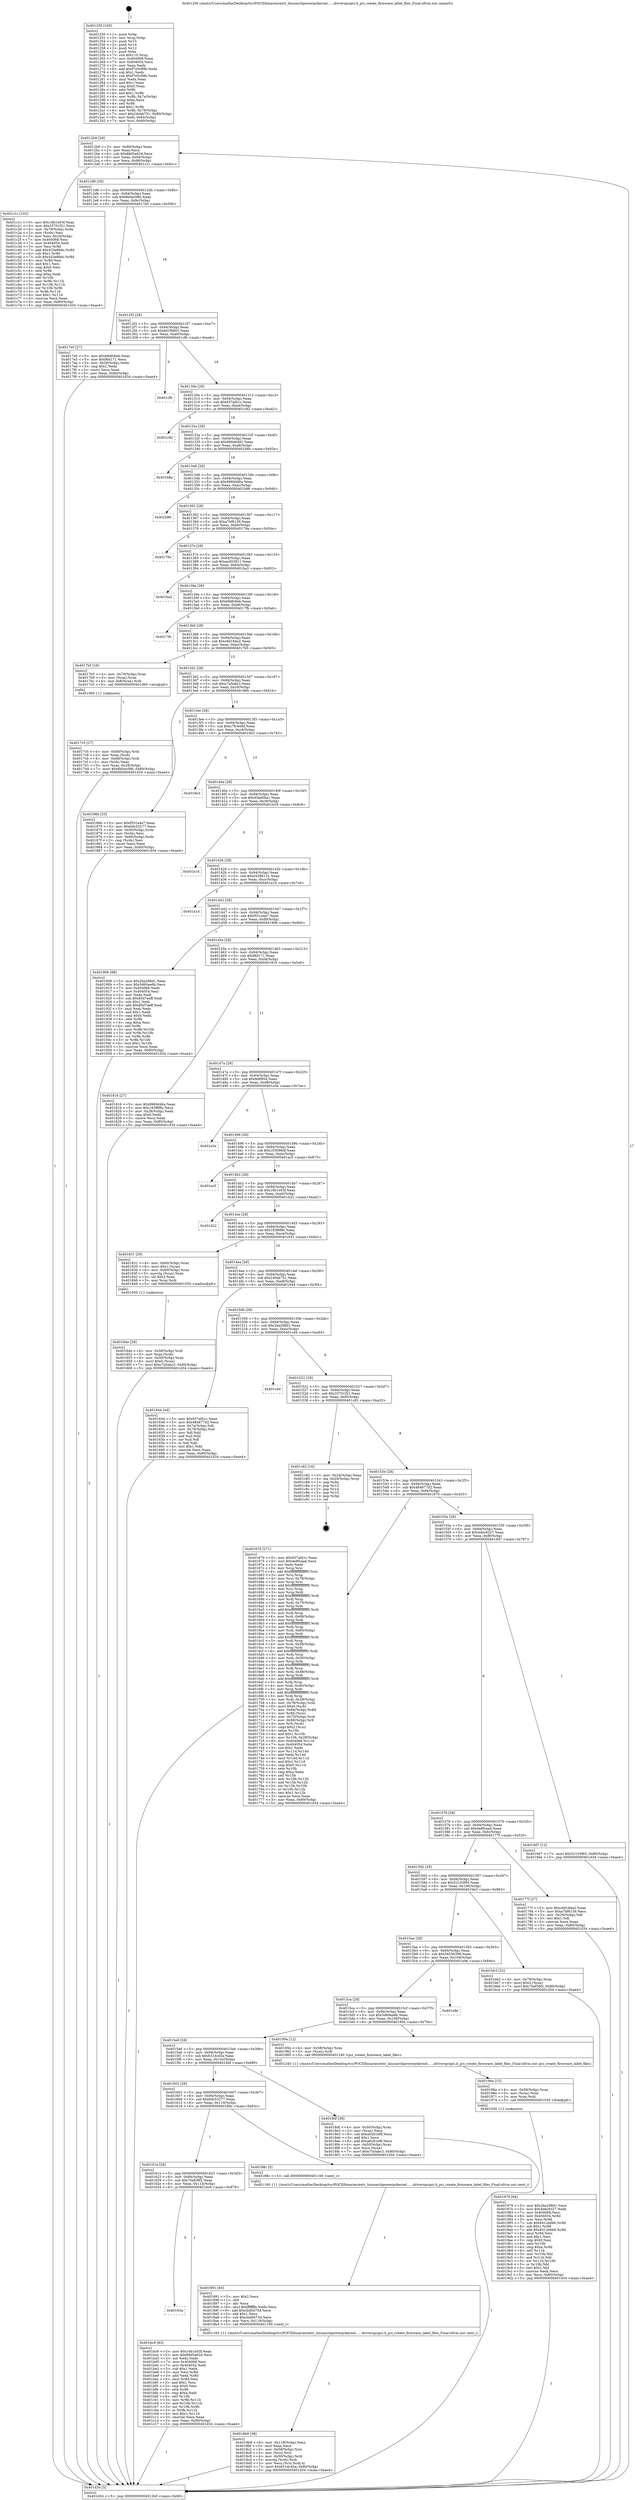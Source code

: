 digraph "0x401250" {
  label = "0x401250 (/mnt/c/Users/mathe/Desktop/tcc/POCII/binaries/extr_linuxarchpowerpckernel......driverspcipci.h_pci_create_firmware_label_files_Final-ollvm.out::main(0))"
  labelloc = "t"
  node[shape=record]

  Entry [label="",width=0.3,height=0.3,shape=circle,fillcolor=black,style=filled]
  "0x4012b9" [label="{
     0x4012b9 [29]\l
     | [instrs]\l
     &nbsp;&nbsp;0x4012b9 \<+3\>: mov -0x80(%rbp),%eax\l
     &nbsp;&nbsp;0x4012bc \<+2\>: mov %eax,%ecx\l
     &nbsp;&nbsp;0x4012be \<+6\>: sub $0x88d5a62d,%ecx\l
     &nbsp;&nbsp;0x4012c4 \<+6\>: mov %eax,-0x94(%rbp)\l
     &nbsp;&nbsp;0x4012ca \<+6\>: mov %ecx,-0x98(%rbp)\l
     &nbsp;&nbsp;0x4012d0 \<+6\>: je 0000000000401c1c \<main+0x9cc\>\l
  }"]
  "0x401c1c" [label="{
     0x401c1c [102]\l
     | [instrs]\l
     &nbsp;&nbsp;0x401c1c \<+5\>: mov $0x16b1e03f,%eax\l
     &nbsp;&nbsp;0x401c21 \<+5\>: mov $0x33701f21,%ecx\l
     &nbsp;&nbsp;0x401c26 \<+4\>: mov -0x78(%rbp),%rdx\l
     &nbsp;&nbsp;0x401c2a \<+2\>: mov (%rdx),%esi\l
     &nbsp;&nbsp;0x401c2c \<+3\>: mov %esi,-0x24(%rbp)\l
     &nbsp;&nbsp;0x401c2f \<+7\>: mov 0x404068,%esi\l
     &nbsp;&nbsp;0x401c36 \<+7\>: mov 0x404054,%edi\l
     &nbsp;&nbsp;0x401c3d \<+3\>: mov %esi,%r8d\l
     &nbsp;&nbsp;0x401c40 \<+7\>: add $0x433e89dc,%r8d\l
     &nbsp;&nbsp;0x401c47 \<+4\>: sub $0x1,%r8d\l
     &nbsp;&nbsp;0x401c4b \<+7\>: sub $0x433e89dc,%r8d\l
     &nbsp;&nbsp;0x401c52 \<+4\>: imul %r8d,%esi\l
     &nbsp;&nbsp;0x401c56 \<+3\>: and $0x1,%esi\l
     &nbsp;&nbsp;0x401c59 \<+3\>: cmp $0x0,%esi\l
     &nbsp;&nbsp;0x401c5c \<+4\>: sete %r9b\l
     &nbsp;&nbsp;0x401c60 \<+3\>: cmp $0xa,%edi\l
     &nbsp;&nbsp;0x401c63 \<+4\>: setl %r10b\l
     &nbsp;&nbsp;0x401c67 \<+3\>: mov %r9b,%r11b\l
     &nbsp;&nbsp;0x401c6a \<+3\>: and %r10b,%r11b\l
     &nbsp;&nbsp;0x401c6d \<+3\>: xor %r10b,%r9b\l
     &nbsp;&nbsp;0x401c70 \<+3\>: or %r9b,%r11b\l
     &nbsp;&nbsp;0x401c73 \<+4\>: test $0x1,%r11b\l
     &nbsp;&nbsp;0x401c77 \<+3\>: cmovne %ecx,%eax\l
     &nbsp;&nbsp;0x401c7a \<+3\>: mov %eax,-0x80(%rbp)\l
     &nbsp;&nbsp;0x401c7d \<+5\>: jmp 0000000000401d34 \<main+0xae4\>\l
  }"]
  "0x4012d6" [label="{
     0x4012d6 [28]\l
     | [instrs]\l
     &nbsp;&nbsp;0x4012d6 \<+5\>: jmp 00000000004012db \<main+0x8b\>\l
     &nbsp;&nbsp;0x4012db \<+6\>: mov -0x94(%rbp),%eax\l
     &nbsp;&nbsp;0x4012e1 \<+5\>: sub $0x8b0ac086,%eax\l
     &nbsp;&nbsp;0x4012e6 \<+6\>: mov %eax,-0x9c(%rbp)\l
     &nbsp;&nbsp;0x4012ec \<+6\>: je 00000000004017e0 \<main+0x590\>\l
  }"]
  Exit [label="",width=0.3,height=0.3,shape=circle,fillcolor=black,style=filled,peripheries=2]
  "0x4017e0" [label="{
     0x4017e0 [27]\l
     | [instrs]\l
     &nbsp;&nbsp;0x4017e0 \<+5\>: mov $0xb9dfc6eb,%eax\l
     &nbsp;&nbsp;0x4017e5 \<+5\>: mov $0xf6d171,%ecx\l
     &nbsp;&nbsp;0x4017ea \<+3\>: mov -0x28(%rbp),%edx\l
     &nbsp;&nbsp;0x4017ed \<+3\>: cmp $0x1,%edx\l
     &nbsp;&nbsp;0x4017f0 \<+3\>: cmovl %ecx,%eax\l
     &nbsp;&nbsp;0x4017f3 \<+3\>: mov %eax,-0x80(%rbp)\l
     &nbsp;&nbsp;0x4017f6 \<+5\>: jmp 0000000000401d34 \<main+0xae4\>\l
  }"]
  "0x4012f2" [label="{
     0x4012f2 [28]\l
     | [instrs]\l
     &nbsp;&nbsp;0x4012f2 \<+5\>: jmp 00000000004012f7 \<main+0xa7\>\l
     &nbsp;&nbsp;0x4012f7 \<+6\>: mov -0x94(%rbp),%eax\l
     &nbsp;&nbsp;0x4012fd \<+5\>: sub $0x8d1fb801,%eax\l
     &nbsp;&nbsp;0x401302 \<+6\>: mov %eax,-0xa0(%rbp)\l
     &nbsp;&nbsp;0x401308 \<+6\>: je 0000000000401cfb \<main+0xaab\>\l
  }"]
  "0x40163a" [label="{
     0x40163a\l
  }", style=dashed]
  "0x401cfb" [label="{
     0x401cfb\l
  }", style=dashed]
  "0x40130e" [label="{
     0x40130e [28]\l
     | [instrs]\l
     &nbsp;&nbsp;0x40130e \<+5\>: jmp 0000000000401313 \<main+0xc3\>\l
     &nbsp;&nbsp;0x401313 \<+6\>: mov -0x94(%rbp),%eax\l
     &nbsp;&nbsp;0x401319 \<+5\>: sub $0x937af41c,%eax\l
     &nbsp;&nbsp;0x40131e \<+6\>: mov %eax,-0xa4(%rbp)\l
     &nbsp;&nbsp;0x401324 \<+6\>: je 0000000000401c92 \<main+0xa42\>\l
  }"]
  "0x401bc9" [label="{
     0x401bc9 [83]\l
     | [instrs]\l
     &nbsp;&nbsp;0x401bc9 \<+5\>: mov $0x16b1e03f,%eax\l
     &nbsp;&nbsp;0x401bce \<+5\>: mov $0x88d5a62d,%ecx\l
     &nbsp;&nbsp;0x401bd3 \<+2\>: xor %edx,%edx\l
     &nbsp;&nbsp;0x401bd5 \<+7\>: mov 0x404068,%esi\l
     &nbsp;&nbsp;0x401bdc \<+7\>: mov 0x404054,%edi\l
     &nbsp;&nbsp;0x401be3 \<+3\>: sub $0x1,%edx\l
     &nbsp;&nbsp;0x401be6 \<+3\>: mov %esi,%r8d\l
     &nbsp;&nbsp;0x401be9 \<+3\>: add %edx,%r8d\l
     &nbsp;&nbsp;0x401bec \<+4\>: imul %r8d,%esi\l
     &nbsp;&nbsp;0x401bf0 \<+3\>: and $0x1,%esi\l
     &nbsp;&nbsp;0x401bf3 \<+3\>: cmp $0x0,%esi\l
     &nbsp;&nbsp;0x401bf6 \<+4\>: sete %r9b\l
     &nbsp;&nbsp;0x401bfa \<+3\>: cmp $0xa,%edi\l
     &nbsp;&nbsp;0x401bfd \<+4\>: setl %r10b\l
     &nbsp;&nbsp;0x401c01 \<+3\>: mov %r9b,%r11b\l
     &nbsp;&nbsp;0x401c04 \<+3\>: and %r10b,%r11b\l
     &nbsp;&nbsp;0x401c07 \<+3\>: xor %r10b,%r9b\l
     &nbsp;&nbsp;0x401c0a \<+3\>: or %r9b,%r11b\l
     &nbsp;&nbsp;0x401c0d \<+4\>: test $0x1,%r11b\l
     &nbsp;&nbsp;0x401c11 \<+3\>: cmovne %ecx,%eax\l
     &nbsp;&nbsp;0x401c14 \<+3\>: mov %eax,-0x80(%rbp)\l
     &nbsp;&nbsp;0x401c17 \<+5\>: jmp 0000000000401d34 \<main+0xae4\>\l
  }"]
  "0x401c92" [label="{
     0x401c92\l
  }", style=dashed]
  "0x40132a" [label="{
     0x40132a [28]\l
     | [instrs]\l
     &nbsp;&nbsp;0x40132a \<+5\>: jmp 000000000040132f \<main+0xdf\>\l
     &nbsp;&nbsp;0x40132f \<+6\>: mov -0x94(%rbp),%eax\l
     &nbsp;&nbsp;0x401335 \<+5\>: sub $0x966e6491,%eax\l
     &nbsp;&nbsp;0x40133a \<+6\>: mov %eax,-0xa8(%rbp)\l
     &nbsp;&nbsp;0x401340 \<+6\>: je 0000000000401b8a \<main+0x93a\>\l
  }"]
  "0x401979" [label="{
     0x401979 [94]\l
     | [instrs]\l
     &nbsp;&nbsp;0x401979 \<+5\>: mov $0x2ba288d1,%ecx\l
     &nbsp;&nbsp;0x40197e \<+5\>: mov $0x4dec9327,%edx\l
     &nbsp;&nbsp;0x401983 \<+7\>: mov 0x404068,%esi\l
     &nbsp;&nbsp;0x40198a \<+8\>: mov 0x404054,%r8d\l
     &nbsp;&nbsp;0x401992 \<+3\>: mov %esi,%r9d\l
     &nbsp;&nbsp;0x401995 \<+7\>: sub $0x8412e6b6,%r9d\l
     &nbsp;&nbsp;0x40199c \<+4\>: sub $0x1,%r9d\l
     &nbsp;&nbsp;0x4019a0 \<+7\>: add $0x8412e6b6,%r9d\l
     &nbsp;&nbsp;0x4019a7 \<+4\>: imul %r9d,%esi\l
     &nbsp;&nbsp;0x4019ab \<+3\>: and $0x1,%esi\l
     &nbsp;&nbsp;0x4019ae \<+3\>: cmp $0x0,%esi\l
     &nbsp;&nbsp;0x4019b1 \<+4\>: sete %r10b\l
     &nbsp;&nbsp;0x4019b5 \<+4\>: cmp $0xa,%r8d\l
     &nbsp;&nbsp;0x4019b9 \<+4\>: setl %r11b\l
     &nbsp;&nbsp;0x4019bd \<+3\>: mov %r10b,%bl\l
     &nbsp;&nbsp;0x4019c0 \<+3\>: and %r11b,%bl\l
     &nbsp;&nbsp;0x4019c3 \<+3\>: xor %r11b,%r10b\l
     &nbsp;&nbsp;0x4019c6 \<+3\>: or %r10b,%bl\l
     &nbsp;&nbsp;0x4019c9 \<+3\>: test $0x1,%bl\l
     &nbsp;&nbsp;0x4019cc \<+3\>: cmovne %edx,%ecx\l
     &nbsp;&nbsp;0x4019cf \<+3\>: mov %ecx,-0x80(%rbp)\l
     &nbsp;&nbsp;0x4019d2 \<+5\>: jmp 0000000000401d34 \<main+0xae4\>\l
  }"]
  "0x401b8a" [label="{
     0x401b8a\l
  }", style=dashed]
  "0x401346" [label="{
     0x401346 [28]\l
     | [instrs]\l
     &nbsp;&nbsp;0x401346 \<+5\>: jmp 000000000040134b \<main+0xfb\>\l
     &nbsp;&nbsp;0x40134b \<+6\>: mov -0x94(%rbp),%eax\l
     &nbsp;&nbsp;0x401351 \<+5\>: sub $0x9960d46a,%eax\l
     &nbsp;&nbsp;0x401356 \<+6\>: mov %eax,-0xac(%rbp)\l
     &nbsp;&nbsp;0x40135c \<+6\>: je 0000000000401b96 \<main+0x946\>\l
  }"]
  "0x40196a" [label="{
     0x40196a [15]\l
     | [instrs]\l
     &nbsp;&nbsp;0x40196a \<+4\>: mov -0x58(%rbp),%rax\l
     &nbsp;&nbsp;0x40196e \<+3\>: mov (%rax),%rax\l
     &nbsp;&nbsp;0x401971 \<+3\>: mov %rax,%rdi\l
     &nbsp;&nbsp;0x401974 \<+5\>: call 0000000000401030 \<free@plt\>\l
     | [calls]\l
     &nbsp;&nbsp;0x401030 \{1\} (unknown)\l
  }"]
  "0x401b96" [label="{
     0x401b96\l
  }", style=dashed]
  "0x401362" [label="{
     0x401362 [28]\l
     | [instrs]\l
     &nbsp;&nbsp;0x401362 \<+5\>: jmp 0000000000401367 \<main+0x117\>\l
     &nbsp;&nbsp;0x401367 \<+6\>: mov -0x94(%rbp),%eax\l
     &nbsp;&nbsp;0x40136d \<+5\>: sub $0xa7bf6139,%eax\l
     &nbsp;&nbsp;0x401372 \<+6\>: mov %eax,-0xb0(%rbp)\l
     &nbsp;&nbsp;0x401378 \<+6\>: je 000000000040179a \<main+0x54a\>\l
  }"]
  "0x4018b9" [label="{
     0x4018b9 [38]\l
     | [instrs]\l
     &nbsp;&nbsp;0x4018b9 \<+6\>: mov -0x118(%rbp),%ecx\l
     &nbsp;&nbsp;0x4018bf \<+3\>: imul %eax,%ecx\l
     &nbsp;&nbsp;0x4018c2 \<+4\>: mov -0x58(%rbp),%rsi\l
     &nbsp;&nbsp;0x4018c6 \<+3\>: mov (%rsi),%rsi\l
     &nbsp;&nbsp;0x4018c9 \<+4\>: mov -0x50(%rbp),%rdi\l
     &nbsp;&nbsp;0x4018cd \<+3\>: movslq (%rdi),%rdi\l
     &nbsp;&nbsp;0x4018d0 \<+3\>: mov %ecx,(%rsi,%rdi,4)\l
     &nbsp;&nbsp;0x4018d3 \<+7\>: movl $0x631dc45a,-0x80(%rbp)\l
     &nbsp;&nbsp;0x4018da \<+5\>: jmp 0000000000401d34 \<main+0xae4\>\l
  }"]
  "0x40179a" [label="{
     0x40179a\l
  }", style=dashed]
  "0x40137e" [label="{
     0x40137e [28]\l
     | [instrs]\l
     &nbsp;&nbsp;0x40137e \<+5\>: jmp 0000000000401383 \<main+0x133\>\l
     &nbsp;&nbsp;0x401383 \<+6\>: mov -0x94(%rbp),%eax\l
     &nbsp;&nbsp;0x401389 \<+5\>: sub $0xae453811,%eax\l
     &nbsp;&nbsp;0x40138e \<+6\>: mov %eax,-0xb4(%rbp)\l
     &nbsp;&nbsp;0x401394 \<+6\>: je 0000000000401ba2 \<main+0x952\>\l
  }"]
  "0x401891" [label="{
     0x401891 [40]\l
     | [instrs]\l
     &nbsp;&nbsp;0x401891 \<+5\>: mov $0x2,%ecx\l
     &nbsp;&nbsp;0x401896 \<+1\>: cltd\l
     &nbsp;&nbsp;0x401897 \<+2\>: idiv %ecx\l
     &nbsp;&nbsp;0x401899 \<+6\>: imul $0xfffffffe,%edx,%ecx\l
     &nbsp;&nbsp;0x40189f \<+6\>: add $0xcbd0475d,%ecx\l
     &nbsp;&nbsp;0x4018a5 \<+3\>: add $0x1,%ecx\l
     &nbsp;&nbsp;0x4018a8 \<+6\>: sub $0xcbd0475d,%ecx\l
     &nbsp;&nbsp;0x4018ae \<+6\>: mov %ecx,-0x118(%rbp)\l
     &nbsp;&nbsp;0x4018b4 \<+5\>: call 0000000000401160 \<next_i\>\l
     | [calls]\l
     &nbsp;&nbsp;0x401160 \{1\} (/mnt/c/Users/mathe/Desktop/tcc/POCII/binaries/extr_linuxarchpowerpckernel......driverspcipci.h_pci_create_firmware_label_files_Final-ollvm.out::next_i)\l
  }"]
  "0x401ba2" [label="{
     0x401ba2\l
  }", style=dashed]
  "0x40139a" [label="{
     0x40139a [28]\l
     | [instrs]\l
     &nbsp;&nbsp;0x40139a \<+5\>: jmp 000000000040139f \<main+0x14f\>\l
     &nbsp;&nbsp;0x40139f \<+6\>: mov -0x94(%rbp),%eax\l
     &nbsp;&nbsp;0x4013a5 \<+5\>: sub $0xb9dfc6eb,%eax\l
     &nbsp;&nbsp;0x4013aa \<+6\>: mov %eax,-0xb8(%rbp)\l
     &nbsp;&nbsp;0x4013b0 \<+6\>: je 00000000004017fb \<main+0x5ab\>\l
  }"]
  "0x40161e" [label="{
     0x40161e [28]\l
     | [instrs]\l
     &nbsp;&nbsp;0x40161e \<+5\>: jmp 0000000000401623 \<main+0x3d3\>\l
     &nbsp;&nbsp;0x401623 \<+6\>: mov -0x94(%rbp),%eax\l
     &nbsp;&nbsp;0x401629 \<+5\>: sub $0x70af38f2,%eax\l
     &nbsp;&nbsp;0x40162e \<+6\>: mov %eax,-0x114(%rbp)\l
     &nbsp;&nbsp;0x401634 \<+6\>: je 0000000000401bc9 \<main+0x979\>\l
  }"]
  "0x4017fb" [label="{
     0x4017fb\l
  }", style=dashed]
  "0x4013b6" [label="{
     0x4013b6 [28]\l
     | [instrs]\l
     &nbsp;&nbsp;0x4013b6 \<+5\>: jmp 00000000004013bb \<main+0x16b\>\l
     &nbsp;&nbsp;0x4013bb \<+6\>: mov -0x94(%rbp),%eax\l
     &nbsp;&nbsp;0x4013c1 \<+5\>: sub $0xc6d184a2,%eax\l
     &nbsp;&nbsp;0x4013c6 \<+6\>: mov %eax,-0xbc(%rbp)\l
     &nbsp;&nbsp;0x4013cc \<+6\>: je 00000000004017b5 \<main+0x565\>\l
  }"]
  "0x40188c" [label="{
     0x40188c [5]\l
     | [instrs]\l
     &nbsp;&nbsp;0x40188c \<+5\>: call 0000000000401160 \<next_i\>\l
     | [calls]\l
     &nbsp;&nbsp;0x401160 \{1\} (/mnt/c/Users/mathe/Desktop/tcc/POCII/binaries/extr_linuxarchpowerpckernel......driverspcipci.h_pci_create_firmware_label_files_Final-ollvm.out::next_i)\l
  }"]
  "0x4017b5" [label="{
     0x4017b5 [16]\l
     | [instrs]\l
     &nbsp;&nbsp;0x4017b5 \<+4\>: mov -0x70(%rbp),%rax\l
     &nbsp;&nbsp;0x4017b9 \<+3\>: mov (%rax),%rax\l
     &nbsp;&nbsp;0x4017bc \<+4\>: mov 0x8(%rax),%rdi\l
     &nbsp;&nbsp;0x4017c0 \<+5\>: call 0000000000401060 \<atoi@plt\>\l
     | [calls]\l
     &nbsp;&nbsp;0x401060 \{1\} (unknown)\l
  }"]
  "0x4013d2" [label="{
     0x4013d2 [28]\l
     | [instrs]\l
     &nbsp;&nbsp;0x4013d2 \<+5\>: jmp 00000000004013d7 \<main+0x187\>\l
     &nbsp;&nbsp;0x4013d7 \<+6\>: mov -0x94(%rbp),%eax\l
     &nbsp;&nbsp;0x4013dd \<+5\>: sub $0xc7a5abc3,%eax\l
     &nbsp;&nbsp;0x4013e2 \<+6\>: mov %eax,-0xc0(%rbp)\l
     &nbsp;&nbsp;0x4013e8 \<+6\>: je 000000000040186b \<main+0x61b\>\l
  }"]
  "0x401602" [label="{
     0x401602 [28]\l
     | [instrs]\l
     &nbsp;&nbsp;0x401602 \<+5\>: jmp 0000000000401607 \<main+0x3b7\>\l
     &nbsp;&nbsp;0x401607 \<+6\>: mov -0x94(%rbp),%eax\l
     &nbsp;&nbsp;0x40160d \<+5\>: sub $0x6dc53277,%eax\l
     &nbsp;&nbsp;0x401612 \<+6\>: mov %eax,-0x110(%rbp)\l
     &nbsp;&nbsp;0x401618 \<+6\>: je 000000000040188c \<main+0x63c\>\l
  }"]
  "0x40186b" [label="{
     0x40186b [33]\l
     | [instrs]\l
     &nbsp;&nbsp;0x40186b \<+5\>: mov $0xf551a4a7,%eax\l
     &nbsp;&nbsp;0x401870 \<+5\>: mov $0x6dc53277,%ecx\l
     &nbsp;&nbsp;0x401875 \<+4\>: mov -0x50(%rbp),%rdx\l
     &nbsp;&nbsp;0x401879 \<+2\>: mov (%rdx),%esi\l
     &nbsp;&nbsp;0x40187b \<+4\>: mov -0x60(%rbp),%rdx\l
     &nbsp;&nbsp;0x40187f \<+2\>: cmp (%rdx),%esi\l
     &nbsp;&nbsp;0x401881 \<+3\>: cmovl %ecx,%eax\l
     &nbsp;&nbsp;0x401884 \<+3\>: mov %eax,-0x80(%rbp)\l
     &nbsp;&nbsp;0x401887 \<+5\>: jmp 0000000000401d34 \<main+0xae4\>\l
  }"]
  "0x4013ee" [label="{
     0x4013ee [28]\l
     | [instrs]\l
     &nbsp;&nbsp;0x4013ee \<+5\>: jmp 00000000004013f3 \<main+0x1a3\>\l
     &nbsp;&nbsp;0x4013f3 \<+6\>: mov -0x94(%rbp),%eax\l
     &nbsp;&nbsp;0x4013f9 \<+5\>: sub $0xc7fc446d,%eax\l
     &nbsp;&nbsp;0x4013fe \<+6\>: mov %eax,-0xc4(%rbp)\l
     &nbsp;&nbsp;0x401404 \<+6\>: je 00000000004019e3 \<main+0x793\>\l
  }"]
  "0x4018df" [label="{
     0x4018df [39]\l
     | [instrs]\l
     &nbsp;&nbsp;0x4018df \<+4\>: mov -0x50(%rbp),%rax\l
     &nbsp;&nbsp;0x4018e3 \<+2\>: mov (%rax),%ecx\l
     &nbsp;&nbsp;0x4018e5 \<+6\>: sub $0xa6281ef8,%ecx\l
     &nbsp;&nbsp;0x4018eb \<+3\>: add $0x1,%ecx\l
     &nbsp;&nbsp;0x4018ee \<+6\>: add $0xa6281ef8,%ecx\l
     &nbsp;&nbsp;0x4018f4 \<+4\>: mov -0x50(%rbp),%rax\l
     &nbsp;&nbsp;0x4018f8 \<+2\>: mov %ecx,(%rax)\l
     &nbsp;&nbsp;0x4018fa \<+7\>: movl $0xc7a5abc3,-0x80(%rbp)\l
     &nbsp;&nbsp;0x401901 \<+5\>: jmp 0000000000401d34 \<main+0xae4\>\l
  }"]
  "0x4019e3" [label="{
     0x4019e3\l
  }", style=dashed]
  "0x40140a" [label="{
     0x40140a [28]\l
     | [instrs]\l
     &nbsp;&nbsp;0x40140a \<+5\>: jmp 000000000040140f \<main+0x1bf\>\l
     &nbsp;&nbsp;0x40140f \<+6\>: mov -0x94(%rbp),%eax\l
     &nbsp;&nbsp;0x401415 \<+5\>: sub $0xd3ae0ba1,%eax\l
     &nbsp;&nbsp;0x40141a \<+6\>: mov %eax,-0xc8(%rbp)\l
     &nbsp;&nbsp;0x401420 \<+6\>: je 0000000000401b18 \<main+0x8c8\>\l
  }"]
  "0x4015e6" [label="{
     0x4015e6 [28]\l
     | [instrs]\l
     &nbsp;&nbsp;0x4015e6 \<+5\>: jmp 00000000004015eb \<main+0x39b\>\l
     &nbsp;&nbsp;0x4015eb \<+6\>: mov -0x94(%rbp),%eax\l
     &nbsp;&nbsp;0x4015f1 \<+5\>: sub $0x631dc45a,%eax\l
     &nbsp;&nbsp;0x4015f6 \<+6\>: mov %eax,-0x10c(%rbp)\l
     &nbsp;&nbsp;0x4015fc \<+6\>: je 00000000004018df \<main+0x68f\>\l
  }"]
  "0x401b18" [label="{
     0x401b18\l
  }", style=dashed]
  "0x401426" [label="{
     0x401426 [28]\l
     | [instrs]\l
     &nbsp;&nbsp;0x401426 \<+5\>: jmp 000000000040142b \<main+0x1db\>\l
     &nbsp;&nbsp;0x40142b \<+6\>: mov -0x94(%rbp),%eax\l
     &nbsp;&nbsp;0x401431 \<+5\>: sub $0xd4396131,%eax\l
     &nbsp;&nbsp;0x401436 \<+6\>: mov %eax,-0xcc(%rbp)\l
     &nbsp;&nbsp;0x40143c \<+6\>: je 0000000000401a1d \<main+0x7cd\>\l
  }"]
  "0x40195e" [label="{
     0x40195e [12]\l
     | [instrs]\l
     &nbsp;&nbsp;0x40195e \<+4\>: mov -0x58(%rbp),%rax\l
     &nbsp;&nbsp;0x401962 \<+3\>: mov (%rax),%rdi\l
     &nbsp;&nbsp;0x401965 \<+5\>: call 0000000000401240 \<pci_create_firmware_label_files\>\l
     | [calls]\l
     &nbsp;&nbsp;0x401240 \{1\} (/mnt/c/Users/mathe/Desktop/tcc/POCII/binaries/extr_linuxarchpowerpckernel......driverspcipci.h_pci_create_firmware_label_files_Final-ollvm.out::pci_create_firmware_label_files)\l
  }"]
  "0x401a1d" [label="{
     0x401a1d\l
  }", style=dashed]
  "0x401442" [label="{
     0x401442 [28]\l
     | [instrs]\l
     &nbsp;&nbsp;0x401442 \<+5\>: jmp 0000000000401447 \<main+0x1f7\>\l
     &nbsp;&nbsp;0x401447 \<+6\>: mov -0x94(%rbp),%eax\l
     &nbsp;&nbsp;0x40144d \<+5\>: sub $0xf551a4a7,%eax\l
     &nbsp;&nbsp;0x401452 \<+6\>: mov %eax,-0xd0(%rbp)\l
     &nbsp;&nbsp;0x401458 \<+6\>: je 0000000000401906 \<main+0x6b6\>\l
  }"]
  "0x4015ca" [label="{
     0x4015ca [28]\l
     | [instrs]\l
     &nbsp;&nbsp;0x4015ca \<+5\>: jmp 00000000004015cf \<main+0x37f\>\l
     &nbsp;&nbsp;0x4015cf \<+6\>: mov -0x94(%rbp),%eax\l
     &nbsp;&nbsp;0x4015d5 \<+5\>: sub $0x5d60ea6b,%eax\l
     &nbsp;&nbsp;0x4015da \<+6\>: mov %eax,-0x108(%rbp)\l
     &nbsp;&nbsp;0x4015e0 \<+6\>: je 000000000040195e \<main+0x70e\>\l
  }"]
  "0x401906" [label="{
     0x401906 [88]\l
     | [instrs]\l
     &nbsp;&nbsp;0x401906 \<+5\>: mov $0x2ba288d1,%eax\l
     &nbsp;&nbsp;0x40190b \<+5\>: mov $0x5d60ea6b,%ecx\l
     &nbsp;&nbsp;0x401910 \<+7\>: mov 0x404068,%edx\l
     &nbsp;&nbsp;0x401917 \<+7\>: mov 0x404054,%esi\l
     &nbsp;&nbsp;0x40191e \<+2\>: mov %edx,%edi\l
     &nbsp;&nbsp;0x401920 \<+6\>: sub $0x80d7eeff,%edi\l
     &nbsp;&nbsp;0x401926 \<+3\>: sub $0x1,%edi\l
     &nbsp;&nbsp;0x401929 \<+6\>: add $0x80d7eeff,%edi\l
     &nbsp;&nbsp;0x40192f \<+3\>: imul %edi,%edx\l
     &nbsp;&nbsp;0x401932 \<+3\>: and $0x1,%edx\l
     &nbsp;&nbsp;0x401935 \<+3\>: cmp $0x0,%edx\l
     &nbsp;&nbsp;0x401938 \<+4\>: sete %r8b\l
     &nbsp;&nbsp;0x40193c \<+3\>: cmp $0xa,%esi\l
     &nbsp;&nbsp;0x40193f \<+4\>: setl %r9b\l
     &nbsp;&nbsp;0x401943 \<+3\>: mov %r8b,%r10b\l
     &nbsp;&nbsp;0x401946 \<+3\>: and %r9b,%r10b\l
     &nbsp;&nbsp;0x401949 \<+3\>: xor %r9b,%r8b\l
     &nbsp;&nbsp;0x40194c \<+3\>: or %r8b,%r10b\l
     &nbsp;&nbsp;0x40194f \<+4\>: test $0x1,%r10b\l
     &nbsp;&nbsp;0x401953 \<+3\>: cmovne %ecx,%eax\l
     &nbsp;&nbsp;0x401956 \<+3\>: mov %eax,-0x80(%rbp)\l
     &nbsp;&nbsp;0x401959 \<+5\>: jmp 0000000000401d34 \<main+0xae4\>\l
  }"]
  "0x40145e" [label="{
     0x40145e [28]\l
     | [instrs]\l
     &nbsp;&nbsp;0x40145e \<+5\>: jmp 0000000000401463 \<main+0x213\>\l
     &nbsp;&nbsp;0x401463 \<+6\>: mov -0x94(%rbp),%eax\l
     &nbsp;&nbsp;0x401469 \<+5\>: sub $0xf6d171,%eax\l
     &nbsp;&nbsp;0x40146e \<+6\>: mov %eax,-0xd4(%rbp)\l
     &nbsp;&nbsp;0x401474 \<+6\>: je 0000000000401816 \<main+0x5c6\>\l
  }"]
  "0x401a9e" [label="{
     0x401a9e\l
  }", style=dashed]
  "0x401816" [label="{
     0x401816 [27]\l
     | [instrs]\l
     &nbsp;&nbsp;0x401816 \<+5\>: mov $0x9960d46a,%eax\l
     &nbsp;&nbsp;0x40181b \<+5\>: mov $0x183f6f8c,%ecx\l
     &nbsp;&nbsp;0x401820 \<+3\>: mov -0x28(%rbp),%edx\l
     &nbsp;&nbsp;0x401823 \<+3\>: cmp $0x0,%edx\l
     &nbsp;&nbsp;0x401826 \<+3\>: cmove %ecx,%eax\l
     &nbsp;&nbsp;0x401829 \<+3\>: mov %eax,-0x80(%rbp)\l
     &nbsp;&nbsp;0x40182c \<+5\>: jmp 0000000000401d34 \<main+0xae4\>\l
  }"]
  "0x40147a" [label="{
     0x40147a [28]\l
     | [instrs]\l
     &nbsp;&nbsp;0x40147a \<+5\>: jmp 000000000040147f \<main+0x22f\>\l
     &nbsp;&nbsp;0x40147f \<+6\>: mov -0x94(%rbp),%eax\l
     &nbsp;&nbsp;0x401485 \<+5\>: sub $0xfe8f954,%eax\l
     &nbsp;&nbsp;0x40148a \<+6\>: mov %eax,-0xd8(%rbp)\l
     &nbsp;&nbsp;0x401490 \<+6\>: je 0000000000401a3e \<main+0x7ee\>\l
  }"]
  "0x4015ae" [label="{
     0x4015ae [28]\l
     | [instrs]\l
     &nbsp;&nbsp;0x4015ae \<+5\>: jmp 00000000004015b3 \<main+0x363\>\l
     &nbsp;&nbsp;0x4015b3 \<+6\>: mov -0x94(%rbp),%eax\l
     &nbsp;&nbsp;0x4015b9 \<+5\>: sub $0x58536398,%eax\l
     &nbsp;&nbsp;0x4015be \<+6\>: mov %eax,-0x104(%rbp)\l
     &nbsp;&nbsp;0x4015c4 \<+6\>: je 0000000000401a9e \<main+0x84e\>\l
  }"]
  "0x401a3e" [label="{
     0x401a3e\l
  }", style=dashed]
  "0x401496" [label="{
     0x401496 [28]\l
     | [instrs]\l
     &nbsp;&nbsp;0x401496 \<+5\>: jmp 000000000040149b \<main+0x24b\>\l
     &nbsp;&nbsp;0x40149b \<+6\>: mov -0x94(%rbp),%eax\l
     &nbsp;&nbsp;0x4014a1 \<+5\>: sub $0x103096df,%eax\l
     &nbsp;&nbsp;0x4014a6 \<+6\>: mov %eax,-0xdc(%rbp)\l
     &nbsp;&nbsp;0x4014ac \<+6\>: je 0000000000401ac5 \<main+0x875\>\l
  }"]
  "0x401bb3" [label="{
     0x401bb3 [22]\l
     | [instrs]\l
     &nbsp;&nbsp;0x401bb3 \<+4\>: mov -0x78(%rbp),%rax\l
     &nbsp;&nbsp;0x401bb7 \<+6\>: movl $0x0,(%rax)\l
     &nbsp;&nbsp;0x401bbd \<+7\>: movl $0x70af38f2,-0x80(%rbp)\l
     &nbsp;&nbsp;0x401bc4 \<+5\>: jmp 0000000000401d34 \<main+0xae4\>\l
  }"]
  "0x401ac5" [label="{
     0x401ac5\l
  }", style=dashed]
  "0x4014b2" [label="{
     0x4014b2 [28]\l
     | [instrs]\l
     &nbsp;&nbsp;0x4014b2 \<+5\>: jmp 00000000004014b7 \<main+0x267\>\l
     &nbsp;&nbsp;0x4014b7 \<+6\>: mov -0x94(%rbp),%eax\l
     &nbsp;&nbsp;0x4014bd \<+5\>: sub $0x16b1e03f,%eax\l
     &nbsp;&nbsp;0x4014c2 \<+6\>: mov %eax,-0xe0(%rbp)\l
     &nbsp;&nbsp;0x4014c8 \<+6\>: je 0000000000401d22 \<main+0xad2\>\l
  }"]
  "0x40184e" [label="{
     0x40184e [29]\l
     | [instrs]\l
     &nbsp;&nbsp;0x40184e \<+4\>: mov -0x58(%rbp),%rdi\l
     &nbsp;&nbsp;0x401852 \<+3\>: mov %rax,(%rdi)\l
     &nbsp;&nbsp;0x401855 \<+4\>: mov -0x50(%rbp),%rax\l
     &nbsp;&nbsp;0x401859 \<+6\>: movl $0x0,(%rax)\l
     &nbsp;&nbsp;0x40185f \<+7\>: movl $0xc7a5abc3,-0x80(%rbp)\l
     &nbsp;&nbsp;0x401866 \<+5\>: jmp 0000000000401d34 \<main+0xae4\>\l
  }"]
  "0x401d22" [label="{
     0x401d22\l
  }", style=dashed]
  "0x4014ce" [label="{
     0x4014ce [28]\l
     | [instrs]\l
     &nbsp;&nbsp;0x4014ce \<+5\>: jmp 00000000004014d3 \<main+0x283\>\l
     &nbsp;&nbsp;0x4014d3 \<+6\>: mov -0x94(%rbp),%eax\l
     &nbsp;&nbsp;0x4014d9 \<+5\>: sub $0x183f6f8c,%eax\l
     &nbsp;&nbsp;0x4014de \<+6\>: mov %eax,-0xe4(%rbp)\l
     &nbsp;&nbsp;0x4014e4 \<+6\>: je 0000000000401831 \<main+0x5e1\>\l
  }"]
  "0x4017c5" [label="{
     0x4017c5 [27]\l
     | [instrs]\l
     &nbsp;&nbsp;0x4017c5 \<+4\>: mov -0x68(%rbp),%rdi\l
     &nbsp;&nbsp;0x4017c9 \<+2\>: mov %eax,(%rdi)\l
     &nbsp;&nbsp;0x4017cb \<+4\>: mov -0x68(%rbp),%rdi\l
     &nbsp;&nbsp;0x4017cf \<+2\>: mov (%rdi),%eax\l
     &nbsp;&nbsp;0x4017d1 \<+3\>: mov %eax,-0x28(%rbp)\l
     &nbsp;&nbsp;0x4017d4 \<+7\>: movl $0x8b0ac086,-0x80(%rbp)\l
     &nbsp;&nbsp;0x4017db \<+5\>: jmp 0000000000401d34 \<main+0xae4\>\l
  }"]
  "0x401831" [label="{
     0x401831 [29]\l
     | [instrs]\l
     &nbsp;&nbsp;0x401831 \<+4\>: mov -0x60(%rbp),%rax\l
     &nbsp;&nbsp;0x401835 \<+6\>: movl $0x1,(%rax)\l
     &nbsp;&nbsp;0x40183b \<+4\>: mov -0x60(%rbp),%rax\l
     &nbsp;&nbsp;0x40183f \<+3\>: movslq (%rax),%rax\l
     &nbsp;&nbsp;0x401842 \<+4\>: shl $0x2,%rax\l
     &nbsp;&nbsp;0x401846 \<+3\>: mov %rax,%rdi\l
     &nbsp;&nbsp;0x401849 \<+5\>: call 0000000000401050 \<malloc@plt\>\l
     | [calls]\l
     &nbsp;&nbsp;0x401050 \{1\} (unknown)\l
  }"]
  "0x4014ea" [label="{
     0x4014ea [28]\l
     | [instrs]\l
     &nbsp;&nbsp;0x4014ea \<+5\>: jmp 00000000004014ef \<main+0x29f\>\l
     &nbsp;&nbsp;0x4014ef \<+6\>: mov -0x94(%rbp),%eax\l
     &nbsp;&nbsp;0x4014f5 \<+5\>: sub $0x240ab751,%eax\l
     &nbsp;&nbsp;0x4014fa \<+6\>: mov %eax,-0xe8(%rbp)\l
     &nbsp;&nbsp;0x401500 \<+6\>: je 0000000000401644 \<main+0x3f4\>\l
  }"]
  "0x401592" [label="{
     0x401592 [28]\l
     | [instrs]\l
     &nbsp;&nbsp;0x401592 \<+5\>: jmp 0000000000401597 \<main+0x347\>\l
     &nbsp;&nbsp;0x401597 \<+6\>: mov -0x94(%rbp),%eax\l
     &nbsp;&nbsp;0x40159d \<+5\>: sub $0x52103f65,%eax\l
     &nbsp;&nbsp;0x4015a2 \<+6\>: mov %eax,-0x100(%rbp)\l
     &nbsp;&nbsp;0x4015a8 \<+6\>: je 0000000000401bb3 \<main+0x963\>\l
  }"]
  "0x401644" [label="{
     0x401644 [44]\l
     | [instrs]\l
     &nbsp;&nbsp;0x401644 \<+5\>: mov $0x937af41c,%eax\l
     &nbsp;&nbsp;0x401649 \<+5\>: mov $0x484877d2,%ecx\l
     &nbsp;&nbsp;0x40164e \<+3\>: mov -0x7a(%rbp),%dl\l
     &nbsp;&nbsp;0x401651 \<+4\>: mov -0x79(%rbp),%sil\l
     &nbsp;&nbsp;0x401655 \<+3\>: mov %dl,%dil\l
     &nbsp;&nbsp;0x401658 \<+3\>: and %sil,%dil\l
     &nbsp;&nbsp;0x40165b \<+3\>: xor %sil,%dl\l
     &nbsp;&nbsp;0x40165e \<+3\>: or %dl,%dil\l
     &nbsp;&nbsp;0x401661 \<+4\>: test $0x1,%dil\l
     &nbsp;&nbsp;0x401665 \<+3\>: cmovne %ecx,%eax\l
     &nbsp;&nbsp;0x401668 \<+3\>: mov %eax,-0x80(%rbp)\l
     &nbsp;&nbsp;0x40166b \<+5\>: jmp 0000000000401d34 \<main+0xae4\>\l
  }"]
  "0x401506" [label="{
     0x401506 [28]\l
     | [instrs]\l
     &nbsp;&nbsp;0x401506 \<+5\>: jmp 000000000040150b \<main+0x2bb\>\l
     &nbsp;&nbsp;0x40150b \<+6\>: mov -0x94(%rbp),%eax\l
     &nbsp;&nbsp;0x401511 \<+5\>: sub $0x2ba288d1,%eax\l
     &nbsp;&nbsp;0x401516 \<+6\>: mov %eax,-0xec(%rbp)\l
     &nbsp;&nbsp;0x40151c \<+6\>: je 0000000000401cd4 \<main+0xa84\>\l
  }"]
  "0x401d34" [label="{
     0x401d34 [5]\l
     | [instrs]\l
     &nbsp;&nbsp;0x401d34 \<+5\>: jmp 00000000004012b9 \<main+0x69\>\l
  }"]
  "0x401250" [label="{
     0x401250 [105]\l
     | [instrs]\l
     &nbsp;&nbsp;0x401250 \<+1\>: push %rbp\l
     &nbsp;&nbsp;0x401251 \<+3\>: mov %rsp,%rbp\l
     &nbsp;&nbsp;0x401254 \<+2\>: push %r15\l
     &nbsp;&nbsp;0x401256 \<+2\>: push %r14\l
     &nbsp;&nbsp;0x401258 \<+2\>: push %r12\l
     &nbsp;&nbsp;0x40125a \<+1\>: push %rbx\l
     &nbsp;&nbsp;0x40125b \<+7\>: sub $0x110,%rsp\l
     &nbsp;&nbsp;0x401262 \<+7\>: mov 0x404068,%eax\l
     &nbsp;&nbsp;0x401269 \<+7\>: mov 0x404054,%ecx\l
     &nbsp;&nbsp;0x401270 \<+2\>: mov %eax,%edx\l
     &nbsp;&nbsp;0x401272 \<+6\>: add $0xf7e5c99b,%edx\l
     &nbsp;&nbsp;0x401278 \<+3\>: sub $0x1,%edx\l
     &nbsp;&nbsp;0x40127b \<+6\>: sub $0xf7e5c99b,%edx\l
     &nbsp;&nbsp;0x401281 \<+3\>: imul %edx,%eax\l
     &nbsp;&nbsp;0x401284 \<+3\>: and $0x1,%eax\l
     &nbsp;&nbsp;0x401287 \<+3\>: cmp $0x0,%eax\l
     &nbsp;&nbsp;0x40128a \<+4\>: sete %r8b\l
     &nbsp;&nbsp;0x40128e \<+4\>: and $0x1,%r8b\l
     &nbsp;&nbsp;0x401292 \<+4\>: mov %r8b,-0x7a(%rbp)\l
     &nbsp;&nbsp;0x401296 \<+3\>: cmp $0xa,%ecx\l
     &nbsp;&nbsp;0x401299 \<+4\>: setl %r8b\l
     &nbsp;&nbsp;0x40129d \<+4\>: and $0x1,%r8b\l
     &nbsp;&nbsp;0x4012a1 \<+4\>: mov %r8b,-0x79(%rbp)\l
     &nbsp;&nbsp;0x4012a5 \<+7\>: movl $0x240ab751,-0x80(%rbp)\l
     &nbsp;&nbsp;0x4012ac \<+6\>: mov %edi,-0x84(%rbp)\l
     &nbsp;&nbsp;0x4012b2 \<+7\>: mov %rsi,-0x90(%rbp)\l
  }"]
  "0x40177f" [label="{
     0x40177f [27]\l
     | [instrs]\l
     &nbsp;&nbsp;0x40177f \<+5\>: mov $0xc6d184a2,%eax\l
     &nbsp;&nbsp;0x401784 \<+5\>: mov $0xa7bf6139,%ecx\l
     &nbsp;&nbsp;0x401789 \<+3\>: mov -0x29(%rbp),%dl\l
     &nbsp;&nbsp;0x40178c \<+3\>: test $0x1,%dl\l
     &nbsp;&nbsp;0x40178f \<+3\>: cmovne %ecx,%eax\l
     &nbsp;&nbsp;0x401792 \<+3\>: mov %eax,-0x80(%rbp)\l
     &nbsp;&nbsp;0x401795 \<+5\>: jmp 0000000000401d34 \<main+0xae4\>\l
  }"]
  "0x401cd4" [label="{
     0x401cd4\l
  }", style=dashed]
  "0x401522" [label="{
     0x401522 [28]\l
     | [instrs]\l
     &nbsp;&nbsp;0x401522 \<+5\>: jmp 0000000000401527 \<main+0x2d7\>\l
     &nbsp;&nbsp;0x401527 \<+6\>: mov -0x94(%rbp),%eax\l
     &nbsp;&nbsp;0x40152d \<+5\>: sub $0x33701f21,%eax\l
     &nbsp;&nbsp;0x401532 \<+6\>: mov %eax,-0xf0(%rbp)\l
     &nbsp;&nbsp;0x401538 \<+6\>: je 0000000000401c82 \<main+0xa32\>\l
  }"]
  "0x401576" [label="{
     0x401576 [28]\l
     | [instrs]\l
     &nbsp;&nbsp;0x401576 \<+5\>: jmp 000000000040157b \<main+0x32b\>\l
     &nbsp;&nbsp;0x40157b \<+6\>: mov -0x94(%rbp),%eax\l
     &nbsp;&nbsp;0x401581 \<+5\>: sub $0x4e8fcaad,%eax\l
     &nbsp;&nbsp;0x401586 \<+6\>: mov %eax,-0xfc(%rbp)\l
     &nbsp;&nbsp;0x40158c \<+6\>: je 000000000040177f \<main+0x52f\>\l
  }"]
  "0x401c82" [label="{
     0x401c82 [16]\l
     | [instrs]\l
     &nbsp;&nbsp;0x401c82 \<+3\>: mov -0x24(%rbp),%eax\l
     &nbsp;&nbsp;0x401c85 \<+4\>: lea -0x20(%rbp),%rsp\l
     &nbsp;&nbsp;0x401c89 \<+1\>: pop %rbx\l
     &nbsp;&nbsp;0x401c8a \<+2\>: pop %r12\l
     &nbsp;&nbsp;0x401c8c \<+2\>: pop %r14\l
     &nbsp;&nbsp;0x401c8e \<+2\>: pop %r15\l
     &nbsp;&nbsp;0x401c90 \<+1\>: pop %rbp\l
     &nbsp;&nbsp;0x401c91 \<+1\>: ret\l
  }"]
  "0x40153e" [label="{
     0x40153e [28]\l
     | [instrs]\l
     &nbsp;&nbsp;0x40153e \<+5\>: jmp 0000000000401543 \<main+0x2f3\>\l
     &nbsp;&nbsp;0x401543 \<+6\>: mov -0x94(%rbp),%eax\l
     &nbsp;&nbsp;0x401549 \<+5\>: sub $0x484877d2,%eax\l
     &nbsp;&nbsp;0x40154e \<+6\>: mov %eax,-0xf4(%rbp)\l
     &nbsp;&nbsp;0x401554 \<+6\>: je 0000000000401670 \<main+0x420\>\l
  }"]
  "0x4019d7" [label="{
     0x4019d7 [12]\l
     | [instrs]\l
     &nbsp;&nbsp;0x4019d7 \<+7\>: movl $0x52103f65,-0x80(%rbp)\l
     &nbsp;&nbsp;0x4019de \<+5\>: jmp 0000000000401d34 \<main+0xae4\>\l
  }"]
  "0x401670" [label="{
     0x401670 [271]\l
     | [instrs]\l
     &nbsp;&nbsp;0x401670 \<+5\>: mov $0x937af41c,%eax\l
     &nbsp;&nbsp;0x401675 \<+5\>: mov $0x4e8fcaad,%ecx\l
     &nbsp;&nbsp;0x40167a \<+2\>: xor %edx,%edx\l
     &nbsp;&nbsp;0x40167c \<+3\>: mov %rsp,%rsi\l
     &nbsp;&nbsp;0x40167f \<+4\>: add $0xfffffffffffffff0,%rsi\l
     &nbsp;&nbsp;0x401683 \<+3\>: mov %rsi,%rsp\l
     &nbsp;&nbsp;0x401686 \<+4\>: mov %rsi,-0x78(%rbp)\l
     &nbsp;&nbsp;0x40168a \<+3\>: mov %rsp,%rsi\l
     &nbsp;&nbsp;0x40168d \<+4\>: add $0xfffffffffffffff0,%rsi\l
     &nbsp;&nbsp;0x401691 \<+3\>: mov %rsi,%rsp\l
     &nbsp;&nbsp;0x401694 \<+3\>: mov %rsp,%rdi\l
     &nbsp;&nbsp;0x401697 \<+4\>: add $0xfffffffffffffff0,%rdi\l
     &nbsp;&nbsp;0x40169b \<+3\>: mov %rdi,%rsp\l
     &nbsp;&nbsp;0x40169e \<+4\>: mov %rdi,-0x70(%rbp)\l
     &nbsp;&nbsp;0x4016a2 \<+3\>: mov %rsp,%rdi\l
     &nbsp;&nbsp;0x4016a5 \<+4\>: add $0xfffffffffffffff0,%rdi\l
     &nbsp;&nbsp;0x4016a9 \<+3\>: mov %rdi,%rsp\l
     &nbsp;&nbsp;0x4016ac \<+4\>: mov %rdi,-0x68(%rbp)\l
     &nbsp;&nbsp;0x4016b0 \<+3\>: mov %rsp,%rdi\l
     &nbsp;&nbsp;0x4016b3 \<+4\>: add $0xfffffffffffffff0,%rdi\l
     &nbsp;&nbsp;0x4016b7 \<+3\>: mov %rdi,%rsp\l
     &nbsp;&nbsp;0x4016ba \<+4\>: mov %rdi,-0x60(%rbp)\l
     &nbsp;&nbsp;0x4016be \<+3\>: mov %rsp,%rdi\l
     &nbsp;&nbsp;0x4016c1 \<+4\>: add $0xfffffffffffffff0,%rdi\l
     &nbsp;&nbsp;0x4016c5 \<+3\>: mov %rdi,%rsp\l
     &nbsp;&nbsp;0x4016c8 \<+4\>: mov %rdi,-0x58(%rbp)\l
     &nbsp;&nbsp;0x4016cc \<+3\>: mov %rsp,%rdi\l
     &nbsp;&nbsp;0x4016cf \<+4\>: add $0xfffffffffffffff0,%rdi\l
     &nbsp;&nbsp;0x4016d3 \<+3\>: mov %rdi,%rsp\l
     &nbsp;&nbsp;0x4016d6 \<+4\>: mov %rdi,-0x50(%rbp)\l
     &nbsp;&nbsp;0x4016da \<+3\>: mov %rsp,%rdi\l
     &nbsp;&nbsp;0x4016dd \<+4\>: add $0xfffffffffffffff0,%rdi\l
     &nbsp;&nbsp;0x4016e1 \<+3\>: mov %rdi,%rsp\l
     &nbsp;&nbsp;0x4016e4 \<+4\>: mov %rdi,-0x48(%rbp)\l
     &nbsp;&nbsp;0x4016e8 \<+3\>: mov %rsp,%rdi\l
     &nbsp;&nbsp;0x4016eb \<+4\>: add $0xfffffffffffffff0,%rdi\l
     &nbsp;&nbsp;0x4016ef \<+3\>: mov %rdi,%rsp\l
     &nbsp;&nbsp;0x4016f2 \<+4\>: mov %rdi,-0x40(%rbp)\l
     &nbsp;&nbsp;0x4016f6 \<+3\>: mov %rsp,%rdi\l
     &nbsp;&nbsp;0x4016f9 \<+4\>: add $0xfffffffffffffff0,%rdi\l
     &nbsp;&nbsp;0x4016fd \<+3\>: mov %rdi,%rsp\l
     &nbsp;&nbsp;0x401700 \<+4\>: mov %rdi,-0x38(%rbp)\l
     &nbsp;&nbsp;0x401704 \<+4\>: mov -0x78(%rbp),%rdi\l
     &nbsp;&nbsp;0x401708 \<+6\>: movl $0x0,(%rdi)\l
     &nbsp;&nbsp;0x40170e \<+7\>: mov -0x84(%rbp),%r8d\l
     &nbsp;&nbsp;0x401715 \<+3\>: mov %r8d,(%rsi)\l
     &nbsp;&nbsp;0x401718 \<+4\>: mov -0x70(%rbp),%rdi\l
     &nbsp;&nbsp;0x40171c \<+7\>: mov -0x90(%rbp),%r9\l
     &nbsp;&nbsp;0x401723 \<+3\>: mov %r9,(%rdi)\l
     &nbsp;&nbsp;0x401726 \<+3\>: cmpl $0x2,(%rsi)\l
     &nbsp;&nbsp;0x401729 \<+4\>: setne %r10b\l
     &nbsp;&nbsp;0x40172d \<+4\>: and $0x1,%r10b\l
     &nbsp;&nbsp;0x401731 \<+4\>: mov %r10b,-0x29(%rbp)\l
     &nbsp;&nbsp;0x401735 \<+8\>: mov 0x404068,%r11d\l
     &nbsp;&nbsp;0x40173d \<+7\>: mov 0x404054,%ebx\l
     &nbsp;&nbsp;0x401744 \<+3\>: sub $0x1,%edx\l
     &nbsp;&nbsp;0x401747 \<+3\>: mov %r11d,%r14d\l
     &nbsp;&nbsp;0x40174a \<+3\>: add %edx,%r14d\l
     &nbsp;&nbsp;0x40174d \<+4\>: imul %r14d,%r11d\l
     &nbsp;&nbsp;0x401751 \<+4\>: and $0x1,%r11d\l
     &nbsp;&nbsp;0x401755 \<+4\>: cmp $0x0,%r11d\l
     &nbsp;&nbsp;0x401759 \<+4\>: sete %r10b\l
     &nbsp;&nbsp;0x40175d \<+3\>: cmp $0xa,%ebx\l
     &nbsp;&nbsp;0x401760 \<+4\>: setl %r15b\l
     &nbsp;&nbsp;0x401764 \<+3\>: mov %r10b,%r12b\l
     &nbsp;&nbsp;0x401767 \<+3\>: and %r15b,%r12b\l
     &nbsp;&nbsp;0x40176a \<+3\>: xor %r15b,%r10b\l
     &nbsp;&nbsp;0x40176d \<+3\>: or %r10b,%r12b\l
     &nbsp;&nbsp;0x401770 \<+4\>: test $0x1,%r12b\l
     &nbsp;&nbsp;0x401774 \<+3\>: cmovne %ecx,%eax\l
     &nbsp;&nbsp;0x401777 \<+3\>: mov %eax,-0x80(%rbp)\l
     &nbsp;&nbsp;0x40177a \<+5\>: jmp 0000000000401d34 \<main+0xae4\>\l
  }"]
  "0x40155a" [label="{
     0x40155a [28]\l
     | [instrs]\l
     &nbsp;&nbsp;0x40155a \<+5\>: jmp 000000000040155f \<main+0x30f\>\l
     &nbsp;&nbsp;0x40155f \<+6\>: mov -0x94(%rbp),%eax\l
     &nbsp;&nbsp;0x401565 \<+5\>: sub $0x4dec9327,%eax\l
     &nbsp;&nbsp;0x40156a \<+6\>: mov %eax,-0xf8(%rbp)\l
     &nbsp;&nbsp;0x401570 \<+6\>: je 00000000004019d7 \<main+0x787\>\l
  }"]
  Entry -> "0x401250" [label=" 1"]
  "0x4012b9" -> "0x401c1c" [label=" 1"]
  "0x4012b9" -> "0x4012d6" [label=" 17"]
  "0x401c82" -> Exit [label=" 1"]
  "0x4012d6" -> "0x4017e0" [label=" 1"]
  "0x4012d6" -> "0x4012f2" [label=" 16"]
  "0x401c1c" -> "0x401d34" [label=" 1"]
  "0x4012f2" -> "0x401cfb" [label=" 0"]
  "0x4012f2" -> "0x40130e" [label=" 16"]
  "0x401bc9" -> "0x401d34" [label=" 1"]
  "0x40130e" -> "0x401c92" [label=" 0"]
  "0x40130e" -> "0x40132a" [label=" 16"]
  "0x40161e" -> "0x40163a" [label=" 0"]
  "0x40132a" -> "0x401b8a" [label=" 0"]
  "0x40132a" -> "0x401346" [label=" 16"]
  "0x40161e" -> "0x401bc9" [label=" 1"]
  "0x401346" -> "0x401b96" [label=" 0"]
  "0x401346" -> "0x401362" [label=" 16"]
  "0x401bb3" -> "0x401d34" [label=" 1"]
  "0x401362" -> "0x40179a" [label=" 0"]
  "0x401362" -> "0x40137e" [label=" 16"]
  "0x4019d7" -> "0x401d34" [label=" 1"]
  "0x40137e" -> "0x401ba2" [label=" 0"]
  "0x40137e" -> "0x40139a" [label=" 16"]
  "0x401979" -> "0x401d34" [label=" 1"]
  "0x40139a" -> "0x4017fb" [label=" 0"]
  "0x40139a" -> "0x4013b6" [label=" 16"]
  "0x40196a" -> "0x401979" [label=" 1"]
  "0x4013b6" -> "0x4017b5" [label=" 1"]
  "0x4013b6" -> "0x4013d2" [label=" 15"]
  "0x40195e" -> "0x40196a" [label=" 1"]
  "0x4013d2" -> "0x40186b" [label=" 2"]
  "0x4013d2" -> "0x4013ee" [label=" 13"]
  "0x4018df" -> "0x401d34" [label=" 1"]
  "0x4013ee" -> "0x4019e3" [label=" 0"]
  "0x4013ee" -> "0x40140a" [label=" 13"]
  "0x4018b9" -> "0x401d34" [label=" 1"]
  "0x40140a" -> "0x401b18" [label=" 0"]
  "0x40140a" -> "0x401426" [label=" 13"]
  "0x40188c" -> "0x401891" [label=" 1"]
  "0x401426" -> "0x401a1d" [label=" 0"]
  "0x401426" -> "0x401442" [label=" 13"]
  "0x401602" -> "0x40161e" [label=" 1"]
  "0x401442" -> "0x401906" [label=" 1"]
  "0x401442" -> "0x40145e" [label=" 12"]
  "0x401906" -> "0x401d34" [label=" 1"]
  "0x40145e" -> "0x401816" [label=" 1"]
  "0x40145e" -> "0x40147a" [label=" 11"]
  "0x4015e6" -> "0x401602" [label=" 2"]
  "0x40147a" -> "0x401a3e" [label=" 0"]
  "0x40147a" -> "0x401496" [label=" 11"]
  "0x401891" -> "0x4018b9" [label=" 1"]
  "0x401496" -> "0x401ac5" [label=" 0"]
  "0x401496" -> "0x4014b2" [label=" 11"]
  "0x4015ca" -> "0x4015e6" [label=" 3"]
  "0x4014b2" -> "0x401d22" [label=" 0"]
  "0x4014b2" -> "0x4014ce" [label=" 11"]
  "0x401602" -> "0x40188c" [label=" 1"]
  "0x4014ce" -> "0x401831" [label=" 1"]
  "0x4014ce" -> "0x4014ea" [label=" 10"]
  "0x4015ae" -> "0x4015ca" [label=" 4"]
  "0x4014ea" -> "0x401644" [label=" 1"]
  "0x4014ea" -> "0x401506" [label=" 9"]
  "0x401644" -> "0x401d34" [label=" 1"]
  "0x401250" -> "0x4012b9" [label=" 1"]
  "0x401d34" -> "0x4012b9" [label=" 17"]
  "0x4015ae" -> "0x401a9e" [label=" 0"]
  "0x401506" -> "0x401cd4" [label=" 0"]
  "0x401506" -> "0x401522" [label=" 9"]
  "0x4015e6" -> "0x4018df" [label=" 1"]
  "0x401522" -> "0x401c82" [label=" 1"]
  "0x401522" -> "0x40153e" [label=" 8"]
  "0x401592" -> "0x401bb3" [label=" 1"]
  "0x40153e" -> "0x401670" [label=" 1"]
  "0x40153e" -> "0x40155a" [label=" 7"]
  "0x4015ca" -> "0x40195e" [label=" 1"]
  "0x401670" -> "0x401d34" [label=" 1"]
  "0x40186b" -> "0x401d34" [label=" 2"]
  "0x40155a" -> "0x4019d7" [label=" 1"]
  "0x40155a" -> "0x401576" [label=" 6"]
  "0x401592" -> "0x4015ae" [label=" 4"]
  "0x401576" -> "0x40177f" [label=" 1"]
  "0x401576" -> "0x401592" [label=" 5"]
  "0x40177f" -> "0x401d34" [label=" 1"]
  "0x4017b5" -> "0x4017c5" [label=" 1"]
  "0x4017c5" -> "0x401d34" [label=" 1"]
  "0x4017e0" -> "0x401d34" [label=" 1"]
  "0x401816" -> "0x401d34" [label=" 1"]
  "0x401831" -> "0x40184e" [label=" 1"]
  "0x40184e" -> "0x401d34" [label=" 1"]
}
